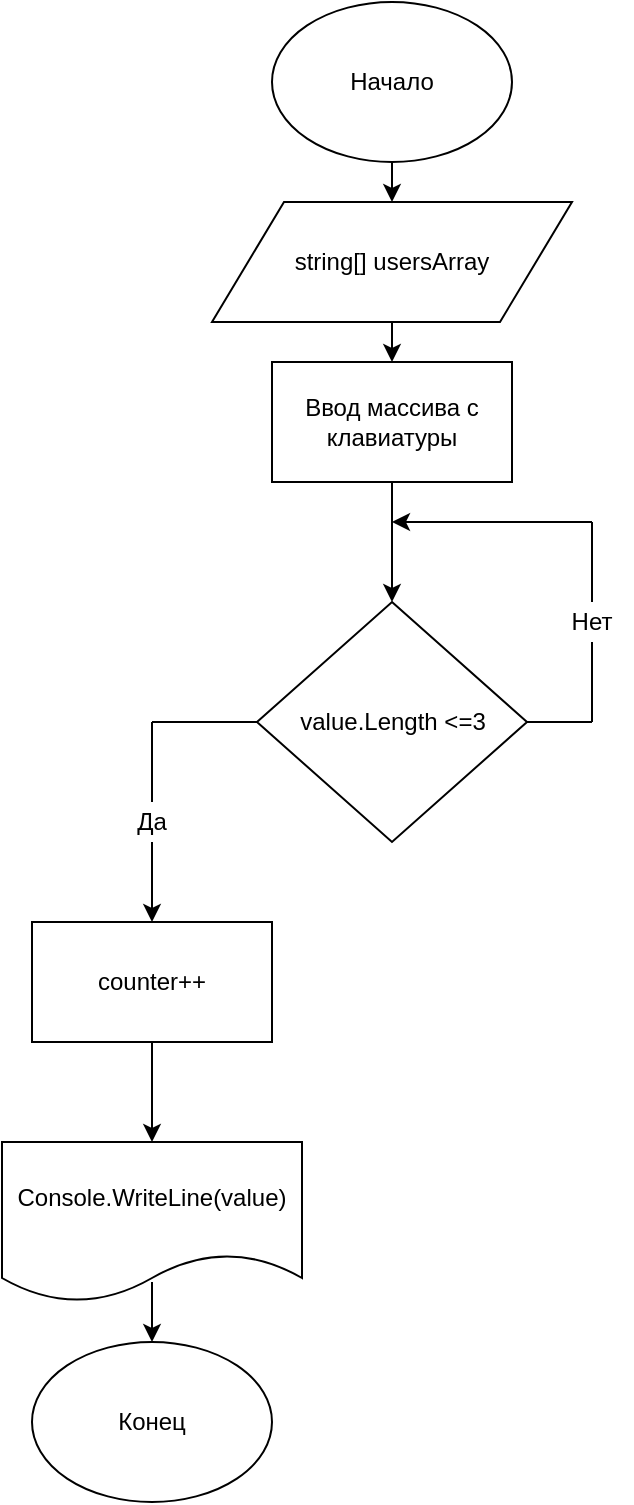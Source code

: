 <mxfile version="12.1.3" pages="1"><diagram id="BnGmSOsnfO9ef8lAOuaf" name="Page-1"><mxGraphModel dx="365" dy="468" grid="1" gridSize="10" guides="1" tooltips="1" connect="1" arrows="1" fold="1" page="1" pageScale="1" pageWidth="827" pageHeight="1169" math="0" shadow="0"><root><mxCell id="0"/><mxCell id="1" parent="0"/><mxCell id="LBSE8k9Y0J2I04bS_eOY-9" style="edgeStyle=orthogonalEdgeStyle;rounded=0;orthogonalLoop=1;jettySize=auto;html=1;exitX=0.5;exitY=1;exitDx=0;exitDy=0;entryX=0.5;entryY=0;entryDx=0;entryDy=0;" edge="1" parent="1" source="LBSE8k9Y0J2I04bS_eOY-1" target="LBSE8k9Y0J2I04bS_eOY-2"><mxGeometry relative="1" as="geometry"/></mxCell><mxCell id="LBSE8k9Y0J2I04bS_eOY-1" value="Начало" style="ellipse;whiteSpace=wrap;html=1;" vertex="1" parent="1"><mxGeometry x="330" y="60" width="120" height="80" as="geometry"/></mxCell><mxCell id="LBSE8k9Y0J2I04bS_eOY-10" style="edgeStyle=orthogonalEdgeStyle;rounded=0;orthogonalLoop=1;jettySize=auto;html=1;exitX=0.5;exitY=1;exitDx=0;exitDy=0;entryX=0.5;entryY=0;entryDx=0;entryDy=0;" edge="1" parent="1" source="LBSE8k9Y0J2I04bS_eOY-2" target="LBSE8k9Y0J2I04bS_eOY-5"><mxGeometry relative="1" as="geometry"/></mxCell><mxCell id="LBSE8k9Y0J2I04bS_eOY-2" value="string[] usersArray&lt;br&gt;" style="shape=parallelogram;perimeter=parallelogramPerimeter;whiteSpace=wrap;html=1;" vertex="1" parent="1"><mxGeometry x="300" y="160" width="180" height="60" as="geometry"/></mxCell><mxCell id="LBSE8k9Y0J2I04bS_eOY-3" value="value.Length &amp;lt;=3" style="rhombus;whiteSpace=wrap;html=1;" vertex="1" parent="1"><mxGeometry x="322.5" y="360" width="135" height="120" as="geometry"/></mxCell><mxCell id="LBSE8k9Y0J2I04bS_eOY-4" value="Console.WriteLine(value)" style="shape=document;whiteSpace=wrap;html=1;boundedLbl=1;" vertex="1" parent="1"><mxGeometry x="195" y="630" width="150" height="80" as="geometry"/></mxCell><mxCell id="LBSE8k9Y0J2I04bS_eOY-12" style="edgeStyle=orthogonalEdgeStyle;rounded=0;orthogonalLoop=1;jettySize=auto;html=1;entryX=0.5;entryY=0;entryDx=0;entryDy=0;" edge="1" parent="1" source="LBSE8k9Y0J2I04bS_eOY-5" target="LBSE8k9Y0J2I04bS_eOY-3"><mxGeometry relative="1" as="geometry"/></mxCell><mxCell id="LBSE8k9Y0J2I04bS_eOY-5" value="Ввод массива с клавиатуры" style="rounded=0;whiteSpace=wrap;html=1;" vertex="1" parent="1"><mxGeometry x="330" y="240" width="120" height="60" as="geometry"/></mxCell><mxCell id="LBSE8k9Y0J2I04bS_eOY-13" style="edgeStyle=orthogonalEdgeStyle;rounded=0;orthogonalLoop=1;jettySize=auto;html=1;" edge="1" parent="1" source="LBSE8k9Y0J2I04bS_eOY-34"><mxGeometry relative="1" as="geometry"><mxPoint x="270" y="520" as="targetPoint"/></mxGeometry></mxCell><mxCell id="LBSE8k9Y0J2I04bS_eOY-16" value="" style="endArrow=none;html=1;" edge="1" parent="1"><mxGeometry width="50" height="50" relative="1" as="geometry"><mxPoint x="457.5" y="420" as="sourcePoint"/><mxPoint x="490" y="420" as="targetPoint"/></mxGeometry></mxCell><mxCell id="LBSE8k9Y0J2I04bS_eOY-18" value="" style="endArrow=none;html=1;" edge="1" parent="1" source="LBSE8k9Y0J2I04bS_eOY-21"><mxGeometry width="50" height="50" relative="1" as="geometry"><mxPoint x="490" y="420" as="sourcePoint"/><mxPoint x="490" y="320" as="targetPoint"/></mxGeometry></mxCell><mxCell id="LBSE8k9Y0J2I04bS_eOY-19" value="" style="endArrow=classic;html=1;" edge="1" parent="1"><mxGeometry width="50" height="50" relative="1" as="geometry"><mxPoint x="490" y="320" as="sourcePoint"/><mxPoint x="390" y="320" as="targetPoint"/></mxGeometry></mxCell><mxCell id="LBSE8k9Y0J2I04bS_eOY-21" value="Нет" style="text;html=1;strokeColor=none;fillColor=none;align=center;verticalAlign=middle;whiteSpace=wrap;rounded=0;" vertex="1" parent="1"><mxGeometry x="470" y="360" width="40" height="20" as="geometry"/></mxCell><mxCell id="LBSE8k9Y0J2I04bS_eOY-22" value="" style="endArrow=none;html=1;" edge="1" parent="1" target="LBSE8k9Y0J2I04bS_eOY-21"><mxGeometry width="50" height="50" relative="1" as="geometry"><mxPoint x="490" y="420" as="sourcePoint"/><mxPoint x="490" y="320" as="targetPoint"/></mxGeometry></mxCell><mxCell id="LBSE8k9Y0J2I04bS_eOY-34" value="Да" style="text;html=1;strokeColor=none;fillColor=none;align=center;verticalAlign=middle;whiteSpace=wrap;rounded=0;" vertex="1" parent="1"><mxGeometry x="250" y="460" width="40" height="20" as="geometry"/></mxCell><mxCell id="LBSE8k9Y0J2I04bS_eOY-36" value="" style="endArrow=none;html=1;" edge="1" parent="1"><mxGeometry width="50" height="50" relative="1" as="geometry"><mxPoint x="270" y="420" as="sourcePoint"/><mxPoint x="322.5" y="420" as="targetPoint"/></mxGeometry></mxCell><mxCell id="LBSE8k9Y0J2I04bS_eOY-37" value="" style="endArrow=none;html=1;exitX=0.5;exitY=0;exitDx=0;exitDy=0;" edge="1" parent="1" source="LBSE8k9Y0J2I04bS_eOY-34"><mxGeometry width="50" height="50" relative="1" as="geometry"><mxPoint x="220" y="470" as="sourcePoint"/><mxPoint x="270" y="420" as="targetPoint"/></mxGeometry></mxCell><mxCell id="LBSE8k9Y0J2I04bS_eOY-38" value="counter++" style="rounded=0;whiteSpace=wrap;html=1;" vertex="1" parent="1"><mxGeometry x="210" y="520" width="120" height="60" as="geometry"/></mxCell><mxCell id="LBSE8k9Y0J2I04bS_eOY-39" value="" style="endArrow=classic;html=1;exitX=0.5;exitY=1;exitDx=0;exitDy=0;" edge="1" parent="1" source="LBSE8k9Y0J2I04bS_eOY-38"><mxGeometry width="50" height="50" relative="1" as="geometry"><mxPoint x="210" y="680" as="sourcePoint"/><mxPoint x="270" y="630" as="targetPoint"/></mxGeometry></mxCell><mxCell id="LBSE8k9Y0J2I04bS_eOY-40" value="" style="endArrow=classic;html=1;exitX=0.5;exitY=0.875;exitDx=0;exitDy=0;exitPerimeter=0;" edge="1" parent="1" source="LBSE8k9Y0J2I04bS_eOY-4" target="LBSE8k9Y0J2I04bS_eOY-41"><mxGeometry width="50" height="50" relative="1" as="geometry"><mxPoint x="200" y="780" as="sourcePoint"/><mxPoint x="270" y="740" as="targetPoint"/></mxGeometry></mxCell><mxCell id="LBSE8k9Y0J2I04bS_eOY-41" value="Конец" style="ellipse;whiteSpace=wrap;html=1;" vertex="1" parent="1"><mxGeometry x="210" y="730" width="120" height="80" as="geometry"/></mxCell></root></mxGraphModel></diagram></mxfile>